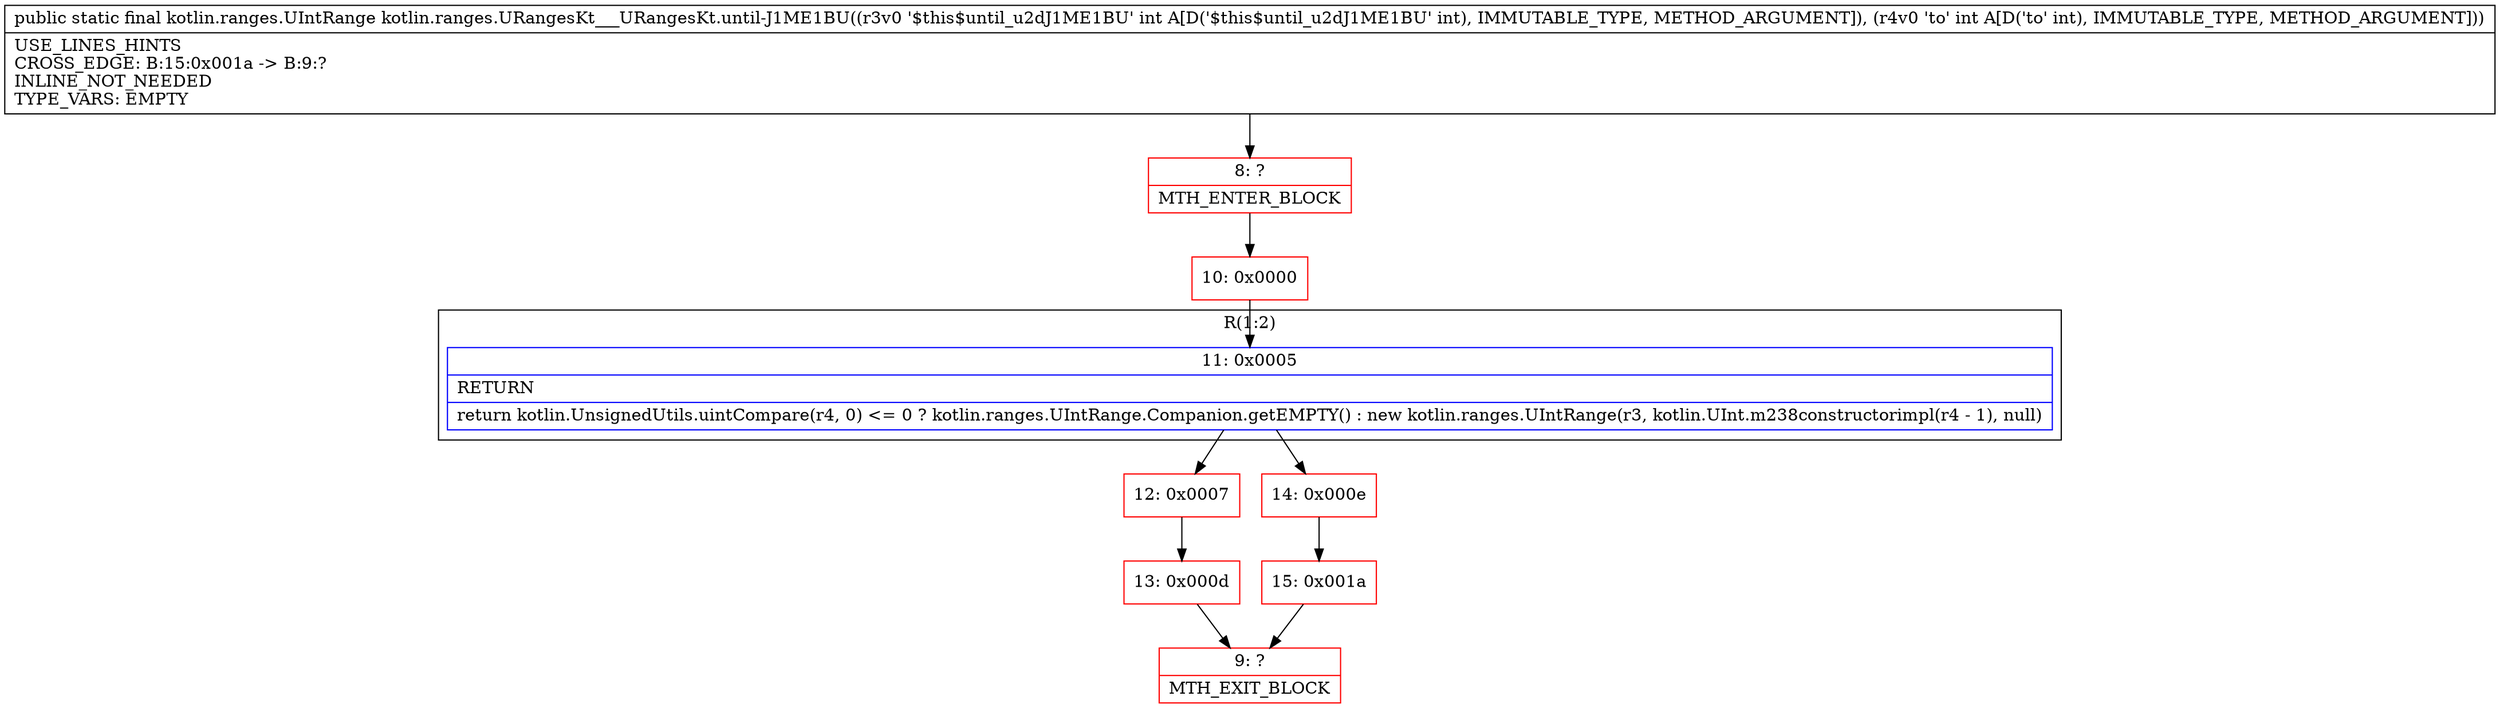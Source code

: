 digraph "CFG forkotlin.ranges.URangesKt___URangesKt.until\-J1ME1BU(II)Lkotlin\/ranges\/UIntRange;" {
subgraph cluster_Region_454287955 {
label = "R(1:2)";
node [shape=record,color=blue];
Node_11 [shape=record,label="{11\:\ 0x0005|RETURN\l|return kotlin.UnsignedUtils.uintCompare(r4, 0) \<= 0 ? kotlin.ranges.UIntRange.Companion.getEMPTY() : new kotlin.ranges.UIntRange(r3, kotlin.UInt.m238constructorimpl(r4 \- 1), null)\l}"];
}
Node_8 [shape=record,color=red,label="{8\:\ ?|MTH_ENTER_BLOCK\l}"];
Node_10 [shape=record,color=red,label="{10\:\ 0x0000}"];
Node_12 [shape=record,color=red,label="{12\:\ 0x0007}"];
Node_13 [shape=record,color=red,label="{13\:\ 0x000d}"];
Node_9 [shape=record,color=red,label="{9\:\ ?|MTH_EXIT_BLOCK\l}"];
Node_14 [shape=record,color=red,label="{14\:\ 0x000e}"];
Node_15 [shape=record,color=red,label="{15\:\ 0x001a}"];
MethodNode[shape=record,label="{public static final kotlin.ranges.UIntRange kotlin.ranges.URangesKt___URangesKt.until\-J1ME1BU((r3v0 '$this$until_u2dJ1ME1BU' int A[D('$this$until_u2dJ1ME1BU' int), IMMUTABLE_TYPE, METHOD_ARGUMENT]), (r4v0 'to' int A[D('to' int), IMMUTABLE_TYPE, METHOD_ARGUMENT]))  | USE_LINES_HINTS\lCROSS_EDGE: B:15:0x001a \-\> B:9:?\lINLINE_NOT_NEEDED\lTYPE_VARS: EMPTY\l}"];
MethodNode -> Node_8;Node_11 -> Node_12;
Node_11 -> Node_14;
Node_8 -> Node_10;
Node_10 -> Node_11;
Node_12 -> Node_13;
Node_13 -> Node_9;
Node_14 -> Node_15;
Node_15 -> Node_9;
}

